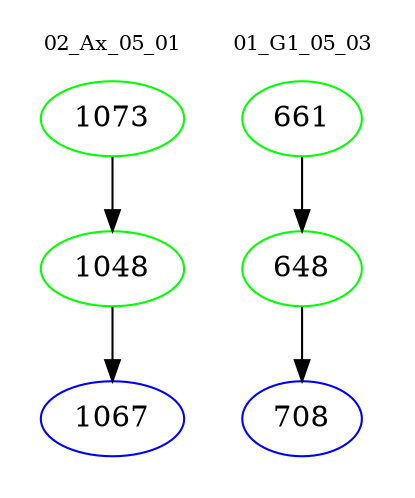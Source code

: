 digraph{
subgraph cluster_0 {
color = white
label = "02_Ax_05_01";
fontsize=10;
T0_1073 [label="1073", color="green"]
T0_1073 -> T0_1048 [color="black"]
T0_1048 [label="1048", color="green"]
T0_1048 -> T0_1067 [color="black"]
T0_1067 [label="1067", color="blue"]
}
subgraph cluster_1 {
color = white
label = "01_G1_05_03";
fontsize=10;
T1_661 [label="661", color="green"]
T1_661 -> T1_648 [color="black"]
T1_648 [label="648", color="green"]
T1_648 -> T1_708 [color="black"]
T1_708 [label="708", color="blue"]
}
}
